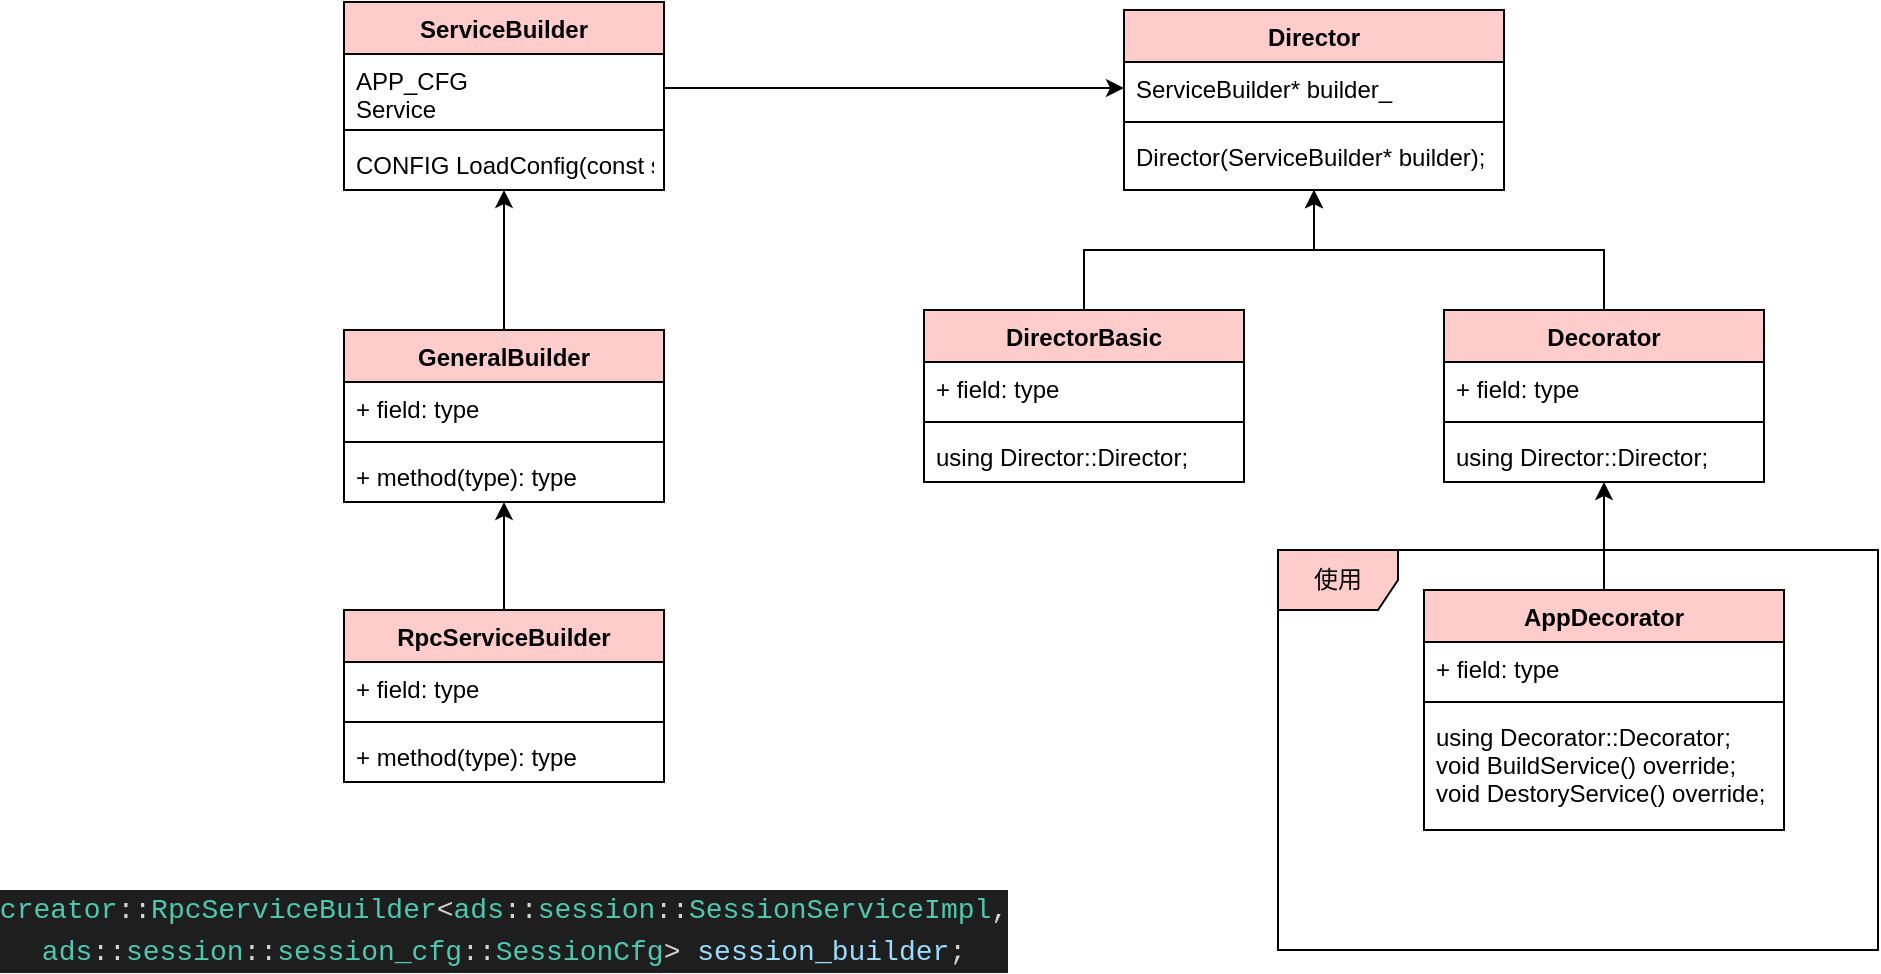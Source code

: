 <mxfile version="15.2.9" type="github">
  <diagram id="C5RBs43oDa-KdzZeNtuy" name="Page-1">
    <mxGraphModel dx="2125" dy="834" grid="1" gridSize="10" guides="1" tooltips="1" connect="1" arrows="1" fold="1" page="1" pageScale="1" pageWidth="827" pageHeight="1169" math="0" shadow="0">
      <root>
        <mxCell id="WIyWlLk6GJQsqaUBKTNV-0" />
        <mxCell id="WIyWlLk6GJQsqaUBKTNV-1" parent="WIyWlLk6GJQsqaUBKTNV-0" />
        <mxCell id="Yh-69eKrl0IfLmYzrDcD-0" value="ServiceBuilder" style="swimlane;fontStyle=1;align=center;verticalAlign=top;childLayout=stackLayout;horizontal=1;startSize=26;horizontalStack=0;resizeParent=1;resizeParentMax=0;resizeLast=0;collapsible=1;marginBottom=0;fillColor=#FFCCCC;" parent="WIyWlLk6GJQsqaUBKTNV-1" vertex="1">
          <mxGeometry x="40" y="70" width="160" height="94" as="geometry" />
        </mxCell>
        <mxCell id="Yh-69eKrl0IfLmYzrDcD-1" value="APP_CFG&#xa;Service" style="text;strokeColor=none;fillColor=none;align=left;verticalAlign=top;spacingLeft=4;spacingRight=4;overflow=hidden;rotatable=0;points=[[0,0.5],[1,0.5]];portConstraint=eastwest;" parent="Yh-69eKrl0IfLmYzrDcD-0" vertex="1">
          <mxGeometry y="26" width="160" height="34" as="geometry" />
        </mxCell>
        <mxCell id="Yh-69eKrl0IfLmYzrDcD-2" value="" style="line;strokeWidth=1;fillColor=none;align=left;verticalAlign=middle;spacingTop=-1;spacingLeft=3;spacingRight=3;rotatable=0;labelPosition=right;points=[];portConstraint=eastwest;" parent="Yh-69eKrl0IfLmYzrDcD-0" vertex="1">
          <mxGeometry y="60" width="160" height="8" as="geometry" />
        </mxCell>
        <mxCell id="Yh-69eKrl0IfLmYzrDcD-3" value="CONFIG LoadConfig(const std::string&amp; path" style="text;strokeColor=none;fillColor=none;align=left;verticalAlign=top;spacingLeft=4;spacingRight=4;overflow=hidden;rotatable=0;points=[[0,0.5],[1,0.5]];portConstraint=eastwest;" parent="Yh-69eKrl0IfLmYzrDcD-0" vertex="1">
          <mxGeometry y="68" width="160" height="26" as="geometry" />
        </mxCell>
        <mxCell id="Yh-69eKrl0IfLmYzrDcD-30" style="edgeStyle=orthogonalEdgeStyle;rounded=0;orthogonalLoop=1;jettySize=auto;html=1;exitX=0.5;exitY=0;exitDx=0;exitDy=0;" parent="WIyWlLk6GJQsqaUBKTNV-1" source="Yh-69eKrl0IfLmYzrDcD-4" target="Yh-69eKrl0IfLmYzrDcD-0" edge="1">
          <mxGeometry relative="1" as="geometry" />
        </mxCell>
        <mxCell id="Yh-69eKrl0IfLmYzrDcD-4" value="GeneralBuilder" style="swimlane;fontStyle=1;align=center;verticalAlign=top;childLayout=stackLayout;horizontal=1;startSize=26;horizontalStack=0;resizeParent=1;resizeParentMax=0;resizeLast=0;collapsible=1;marginBottom=0;fillColor=#FFCCCC;" parent="WIyWlLk6GJQsqaUBKTNV-1" vertex="1">
          <mxGeometry x="40" y="234" width="160" height="86" as="geometry" />
        </mxCell>
        <mxCell id="Yh-69eKrl0IfLmYzrDcD-5" value="+ field: type" style="text;strokeColor=none;fillColor=none;align=left;verticalAlign=top;spacingLeft=4;spacingRight=4;overflow=hidden;rotatable=0;points=[[0,0.5],[1,0.5]];portConstraint=eastwest;" parent="Yh-69eKrl0IfLmYzrDcD-4" vertex="1">
          <mxGeometry y="26" width="160" height="26" as="geometry" />
        </mxCell>
        <mxCell id="Yh-69eKrl0IfLmYzrDcD-6" value="" style="line;strokeWidth=1;fillColor=none;align=left;verticalAlign=middle;spacingTop=-1;spacingLeft=3;spacingRight=3;rotatable=0;labelPosition=right;points=[];portConstraint=eastwest;" parent="Yh-69eKrl0IfLmYzrDcD-4" vertex="1">
          <mxGeometry y="52" width="160" height="8" as="geometry" />
        </mxCell>
        <mxCell id="Yh-69eKrl0IfLmYzrDcD-7" value="+ method(type): type" style="text;strokeColor=none;fillColor=none;align=left;verticalAlign=top;spacingLeft=4;spacingRight=4;overflow=hidden;rotatable=0;points=[[0,0.5],[1,0.5]];portConstraint=eastwest;" parent="Yh-69eKrl0IfLmYzrDcD-4" vertex="1">
          <mxGeometry y="60" width="160" height="26" as="geometry" />
        </mxCell>
        <mxCell id="Yh-69eKrl0IfLmYzrDcD-8" value="Director" style="swimlane;fontStyle=1;align=center;verticalAlign=top;childLayout=stackLayout;horizontal=1;startSize=26;horizontalStack=0;resizeParent=1;resizeParentMax=0;resizeLast=0;collapsible=1;marginBottom=0;fillColor=#FFCCCC;" parent="WIyWlLk6GJQsqaUBKTNV-1" vertex="1">
          <mxGeometry x="430" y="74" width="190" height="90" as="geometry" />
        </mxCell>
        <mxCell id="Yh-69eKrl0IfLmYzrDcD-9" value="ServiceBuilder* builder_" style="text;strokeColor=none;fillColor=none;align=left;verticalAlign=top;spacingLeft=4;spacingRight=4;overflow=hidden;rotatable=0;points=[[0,0.5],[1,0.5]];portConstraint=eastwest;" parent="Yh-69eKrl0IfLmYzrDcD-8" vertex="1">
          <mxGeometry y="26" width="190" height="26" as="geometry" />
        </mxCell>
        <mxCell id="Yh-69eKrl0IfLmYzrDcD-10" value="" style="line;strokeWidth=1;fillColor=none;align=left;verticalAlign=middle;spacingTop=-1;spacingLeft=3;spacingRight=3;rotatable=0;labelPosition=right;points=[];portConstraint=eastwest;" parent="Yh-69eKrl0IfLmYzrDcD-8" vertex="1">
          <mxGeometry y="52" width="190" height="8" as="geometry" />
        </mxCell>
        <mxCell id="Yh-69eKrl0IfLmYzrDcD-11" value="  Director(ServiceBuilder* builder);&#xa;" style="text;strokeColor=none;fillColor=none;align=left;verticalAlign=top;spacingLeft=4;spacingRight=4;overflow=hidden;rotatable=0;points=[[0,0.5],[1,0.5]];portConstraint=eastwest;" parent="Yh-69eKrl0IfLmYzrDcD-8" vertex="1">
          <mxGeometry y="60" width="190" height="30" as="geometry" />
        </mxCell>
        <mxCell id="Yh-69eKrl0IfLmYzrDcD-33" style="edgeStyle=orthogonalEdgeStyle;rounded=0;orthogonalLoop=1;jettySize=auto;html=1;exitX=0.5;exitY=0;exitDx=0;exitDy=0;" parent="WIyWlLk6GJQsqaUBKTNV-1" source="Yh-69eKrl0IfLmYzrDcD-12" target="Yh-69eKrl0IfLmYzrDcD-8" edge="1">
          <mxGeometry relative="1" as="geometry" />
        </mxCell>
        <mxCell id="Yh-69eKrl0IfLmYzrDcD-12" value="Decorator" style="swimlane;fontStyle=1;align=center;verticalAlign=top;childLayout=stackLayout;horizontal=1;startSize=26;horizontalStack=0;resizeParent=1;resizeParentMax=0;resizeLast=0;collapsible=1;marginBottom=0;fillColor=#FFCCCC;" parent="WIyWlLk6GJQsqaUBKTNV-1" vertex="1">
          <mxGeometry x="590" y="224" width="160" height="86" as="geometry" />
        </mxCell>
        <mxCell id="Yh-69eKrl0IfLmYzrDcD-13" value="+ field: type" style="text;strokeColor=none;fillColor=none;align=left;verticalAlign=top;spacingLeft=4;spacingRight=4;overflow=hidden;rotatable=0;points=[[0,0.5],[1,0.5]];portConstraint=eastwest;" parent="Yh-69eKrl0IfLmYzrDcD-12" vertex="1">
          <mxGeometry y="26" width="160" height="26" as="geometry" />
        </mxCell>
        <mxCell id="Yh-69eKrl0IfLmYzrDcD-14" value="" style="line;strokeWidth=1;fillColor=none;align=left;verticalAlign=middle;spacingTop=-1;spacingLeft=3;spacingRight=3;rotatable=0;labelPosition=right;points=[];portConstraint=eastwest;" parent="Yh-69eKrl0IfLmYzrDcD-12" vertex="1">
          <mxGeometry y="52" width="160" height="8" as="geometry" />
        </mxCell>
        <mxCell id="Yh-69eKrl0IfLmYzrDcD-15" value="  using Director::Director;&#xa;" style="text;strokeColor=none;fillColor=none;align=left;verticalAlign=top;spacingLeft=4;spacingRight=4;overflow=hidden;rotatable=0;points=[[0,0.5],[1,0.5]];portConstraint=eastwest;" parent="Yh-69eKrl0IfLmYzrDcD-12" vertex="1">
          <mxGeometry y="60" width="160" height="26" as="geometry" />
        </mxCell>
        <mxCell id="Yh-69eKrl0IfLmYzrDcD-31" style="edgeStyle=orthogonalEdgeStyle;rounded=0;orthogonalLoop=1;jettySize=auto;html=1;exitX=0.5;exitY=0;exitDx=0;exitDy=0;" parent="WIyWlLk6GJQsqaUBKTNV-1" source="Yh-69eKrl0IfLmYzrDcD-17" target="Yh-69eKrl0IfLmYzrDcD-4" edge="1">
          <mxGeometry relative="1" as="geometry" />
        </mxCell>
        <mxCell id="Yh-69eKrl0IfLmYzrDcD-17" value="RpcServiceBuilder" style="swimlane;fontStyle=1;align=center;verticalAlign=top;childLayout=stackLayout;horizontal=1;startSize=26;horizontalStack=0;resizeParent=1;resizeParentMax=0;resizeLast=0;collapsible=1;marginBottom=0;fillColor=#FFCCCC;" parent="WIyWlLk6GJQsqaUBKTNV-1" vertex="1">
          <mxGeometry x="40" y="374" width="160" height="86" as="geometry" />
        </mxCell>
        <mxCell id="Yh-69eKrl0IfLmYzrDcD-18" value="+ field: type" style="text;strokeColor=none;fillColor=none;align=left;verticalAlign=top;spacingLeft=4;spacingRight=4;overflow=hidden;rotatable=0;points=[[0,0.5],[1,0.5]];portConstraint=eastwest;" parent="Yh-69eKrl0IfLmYzrDcD-17" vertex="1">
          <mxGeometry y="26" width="160" height="26" as="geometry" />
        </mxCell>
        <mxCell id="Yh-69eKrl0IfLmYzrDcD-19" value="" style="line;strokeWidth=1;fillColor=none;align=left;verticalAlign=middle;spacingTop=-1;spacingLeft=3;spacingRight=3;rotatable=0;labelPosition=right;points=[];portConstraint=eastwest;" parent="Yh-69eKrl0IfLmYzrDcD-17" vertex="1">
          <mxGeometry y="52" width="160" height="8" as="geometry" />
        </mxCell>
        <mxCell id="Yh-69eKrl0IfLmYzrDcD-20" value="+ method(type): type" style="text;strokeColor=none;fillColor=none;align=left;verticalAlign=top;spacingLeft=4;spacingRight=4;overflow=hidden;rotatable=0;points=[[0,0.5],[1,0.5]];portConstraint=eastwest;" parent="Yh-69eKrl0IfLmYzrDcD-17" vertex="1">
          <mxGeometry y="60" width="160" height="26" as="geometry" />
        </mxCell>
        <mxCell id="Yh-69eKrl0IfLmYzrDcD-35" style="edgeStyle=orthogonalEdgeStyle;rounded=0;orthogonalLoop=1;jettySize=auto;html=1;exitX=0.5;exitY=0;exitDx=0;exitDy=0;" parent="WIyWlLk6GJQsqaUBKTNV-1" source="Yh-69eKrl0IfLmYzrDcD-21" target="Yh-69eKrl0IfLmYzrDcD-12" edge="1">
          <mxGeometry relative="1" as="geometry" />
        </mxCell>
        <mxCell id="Yh-69eKrl0IfLmYzrDcD-21" value="AppDecorator" style="swimlane;fontStyle=1;align=center;verticalAlign=top;childLayout=stackLayout;horizontal=1;startSize=26;horizontalStack=0;resizeParent=1;resizeParentMax=0;resizeLast=0;collapsible=1;marginBottom=0;fillColor=#FFCCCC;" parent="WIyWlLk6GJQsqaUBKTNV-1" vertex="1">
          <mxGeometry x="580" y="364" width="180" height="120" as="geometry" />
        </mxCell>
        <mxCell id="Yh-69eKrl0IfLmYzrDcD-22" value="+ field: type" style="text;strokeColor=none;fillColor=none;align=left;verticalAlign=top;spacingLeft=4;spacingRight=4;overflow=hidden;rotatable=0;points=[[0,0.5],[1,0.5]];portConstraint=eastwest;" parent="Yh-69eKrl0IfLmYzrDcD-21" vertex="1">
          <mxGeometry y="26" width="180" height="26" as="geometry" />
        </mxCell>
        <mxCell id="Yh-69eKrl0IfLmYzrDcD-23" value="" style="line;strokeWidth=1;fillColor=none;align=left;verticalAlign=middle;spacingTop=-1;spacingLeft=3;spacingRight=3;rotatable=0;labelPosition=right;points=[];portConstraint=eastwest;" parent="Yh-69eKrl0IfLmYzrDcD-21" vertex="1">
          <mxGeometry y="52" width="180" height="8" as="geometry" />
        </mxCell>
        <mxCell id="Yh-69eKrl0IfLmYzrDcD-24" value="  using Decorator::Decorator;&#xa;  void BuildService() override;&#xa;  void DestoryService() override;" style="text;strokeColor=none;fillColor=none;align=left;verticalAlign=top;spacingLeft=4;spacingRight=4;overflow=hidden;rotatable=0;points=[[0,0.5],[1,0.5]];portConstraint=eastwest;" parent="Yh-69eKrl0IfLmYzrDcD-21" vertex="1">
          <mxGeometry y="60" width="180" height="60" as="geometry" />
        </mxCell>
        <mxCell id="Yh-69eKrl0IfLmYzrDcD-34" style="edgeStyle=orthogonalEdgeStyle;rounded=0;orthogonalLoop=1;jettySize=auto;html=1;exitX=0.5;exitY=0;exitDx=0;exitDy=0;" parent="WIyWlLk6GJQsqaUBKTNV-1" source="Yh-69eKrl0IfLmYzrDcD-25" target="Yh-69eKrl0IfLmYzrDcD-8" edge="1">
          <mxGeometry relative="1" as="geometry" />
        </mxCell>
        <mxCell id="Yh-69eKrl0IfLmYzrDcD-25" value="DirectorBasic" style="swimlane;fontStyle=1;align=center;verticalAlign=top;childLayout=stackLayout;horizontal=1;startSize=26;horizontalStack=0;resizeParent=1;resizeParentMax=0;resizeLast=0;collapsible=1;marginBottom=0;fillColor=#FFCCCC;" parent="WIyWlLk6GJQsqaUBKTNV-1" vertex="1">
          <mxGeometry x="330" y="224" width="160" height="86" as="geometry" />
        </mxCell>
        <mxCell id="Yh-69eKrl0IfLmYzrDcD-26" value="+ field: type" style="text;strokeColor=none;fillColor=none;align=left;verticalAlign=top;spacingLeft=4;spacingRight=4;overflow=hidden;rotatable=0;points=[[0,0.5],[1,0.5]];portConstraint=eastwest;" parent="Yh-69eKrl0IfLmYzrDcD-25" vertex="1">
          <mxGeometry y="26" width="160" height="26" as="geometry" />
        </mxCell>
        <mxCell id="Yh-69eKrl0IfLmYzrDcD-27" value="" style="line;strokeWidth=1;fillColor=none;align=left;verticalAlign=middle;spacingTop=-1;spacingLeft=3;spacingRight=3;rotatable=0;labelPosition=right;points=[];portConstraint=eastwest;" parent="Yh-69eKrl0IfLmYzrDcD-25" vertex="1">
          <mxGeometry y="52" width="160" height="8" as="geometry" />
        </mxCell>
        <mxCell id="Yh-69eKrl0IfLmYzrDcD-28" value="  using Director::Director;&#xa;" style="text;strokeColor=none;fillColor=none;align=left;verticalAlign=top;spacingLeft=4;spacingRight=4;overflow=hidden;rotatable=0;points=[[0,0.5],[1,0.5]];portConstraint=eastwest;" parent="Yh-69eKrl0IfLmYzrDcD-25" vertex="1">
          <mxGeometry y="60" width="160" height="26" as="geometry" />
        </mxCell>
        <mxCell id="Yh-69eKrl0IfLmYzrDcD-29" style="edgeStyle=orthogonalEdgeStyle;rounded=0;orthogonalLoop=1;jettySize=auto;html=1;exitX=1;exitY=0.5;exitDx=0;exitDy=0;entryX=0;entryY=0.5;entryDx=0;entryDy=0;" parent="WIyWlLk6GJQsqaUBKTNV-1" source="Yh-69eKrl0IfLmYzrDcD-1" target="Yh-69eKrl0IfLmYzrDcD-9" edge="1">
          <mxGeometry relative="1" as="geometry" />
        </mxCell>
        <mxCell id="Yh-69eKrl0IfLmYzrDcD-42" value="使用" style="shape=umlFrame;whiteSpace=wrap;html=1;fillColor=#FFCCCC;" parent="WIyWlLk6GJQsqaUBKTNV-1" vertex="1">
          <mxGeometry x="507" y="344" width="300" height="200" as="geometry" />
        </mxCell>
        <mxCell id="yDvLQ-_ABU6jZnK1j-n5-0" value="&lt;div style=&quot;color: rgb(212 , 212 , 212) ; background-color: rgb(30 , 30 , 30) ; font-family: &amp;#34;menlo&amp;#34; , &amp;#34;monaco&amp;#34; , &amp;#34;courier new&amp;#34; , monospace ; font-size: 14px ; line-height: 21px&quot;&gt;&lt;div&gt;  &lt;span style=&quot;color: #4ec9b0&quot;&gt;creator&lt;/span&gt;::&lt;span style=&quot;color: #4ec9b0&quot;&gt;RpcServiceBuilder&lt;/span&gt;&amp;lt;&lt;span style=&quot;color: #4ec9b0&quot;&gt;ads&lt;/span&gt;::&lt;span style=&quot;color: #4ec9b0&quot;&gt;session&lt;/span&gt;::&lt;span style=&quot;color: #4ec9b0&quot;&gt;SessionServiceImpl&lt;/span&gt;, &lt;span style=&quot;color: #4ec9b0&quot;&gt;ads&lt;/span&gt;::&lt;span style=&quot;color: #4ec9b0&quot;&gt;session&lt;/span&gt;::&lt;span style=&quot;color: #4ec9b0&quot;&gt;session_cfg&lt;/span&gt;::&lt;span style=&quot;color: #4ec9b0&quot;&gt;SessionCfg&lt;/span&gt;&amp;gt; &lt;span style=&quot;color: #9cdcfe&quot;&gt;session_builder&lt;/span&gt;;&lt;/div&gt;&lt;div&gt;&lt;/div&gt;&lt;/div&gt;" style="text;html=1;strokeColor=none;fillColor=none;align=center;verticalAlign=middle;whiteSpace=wrap;rounded=0;" vertex="1" parent="WIyWlLk6GJQsqaUBKTNV-1">
          <mxGeometry x="100" y="524" width="40" height="20" as="geometry" />
        </mxCell>
      </root>
    </mxGraphModel>
  </diagram>
</mxfile>

